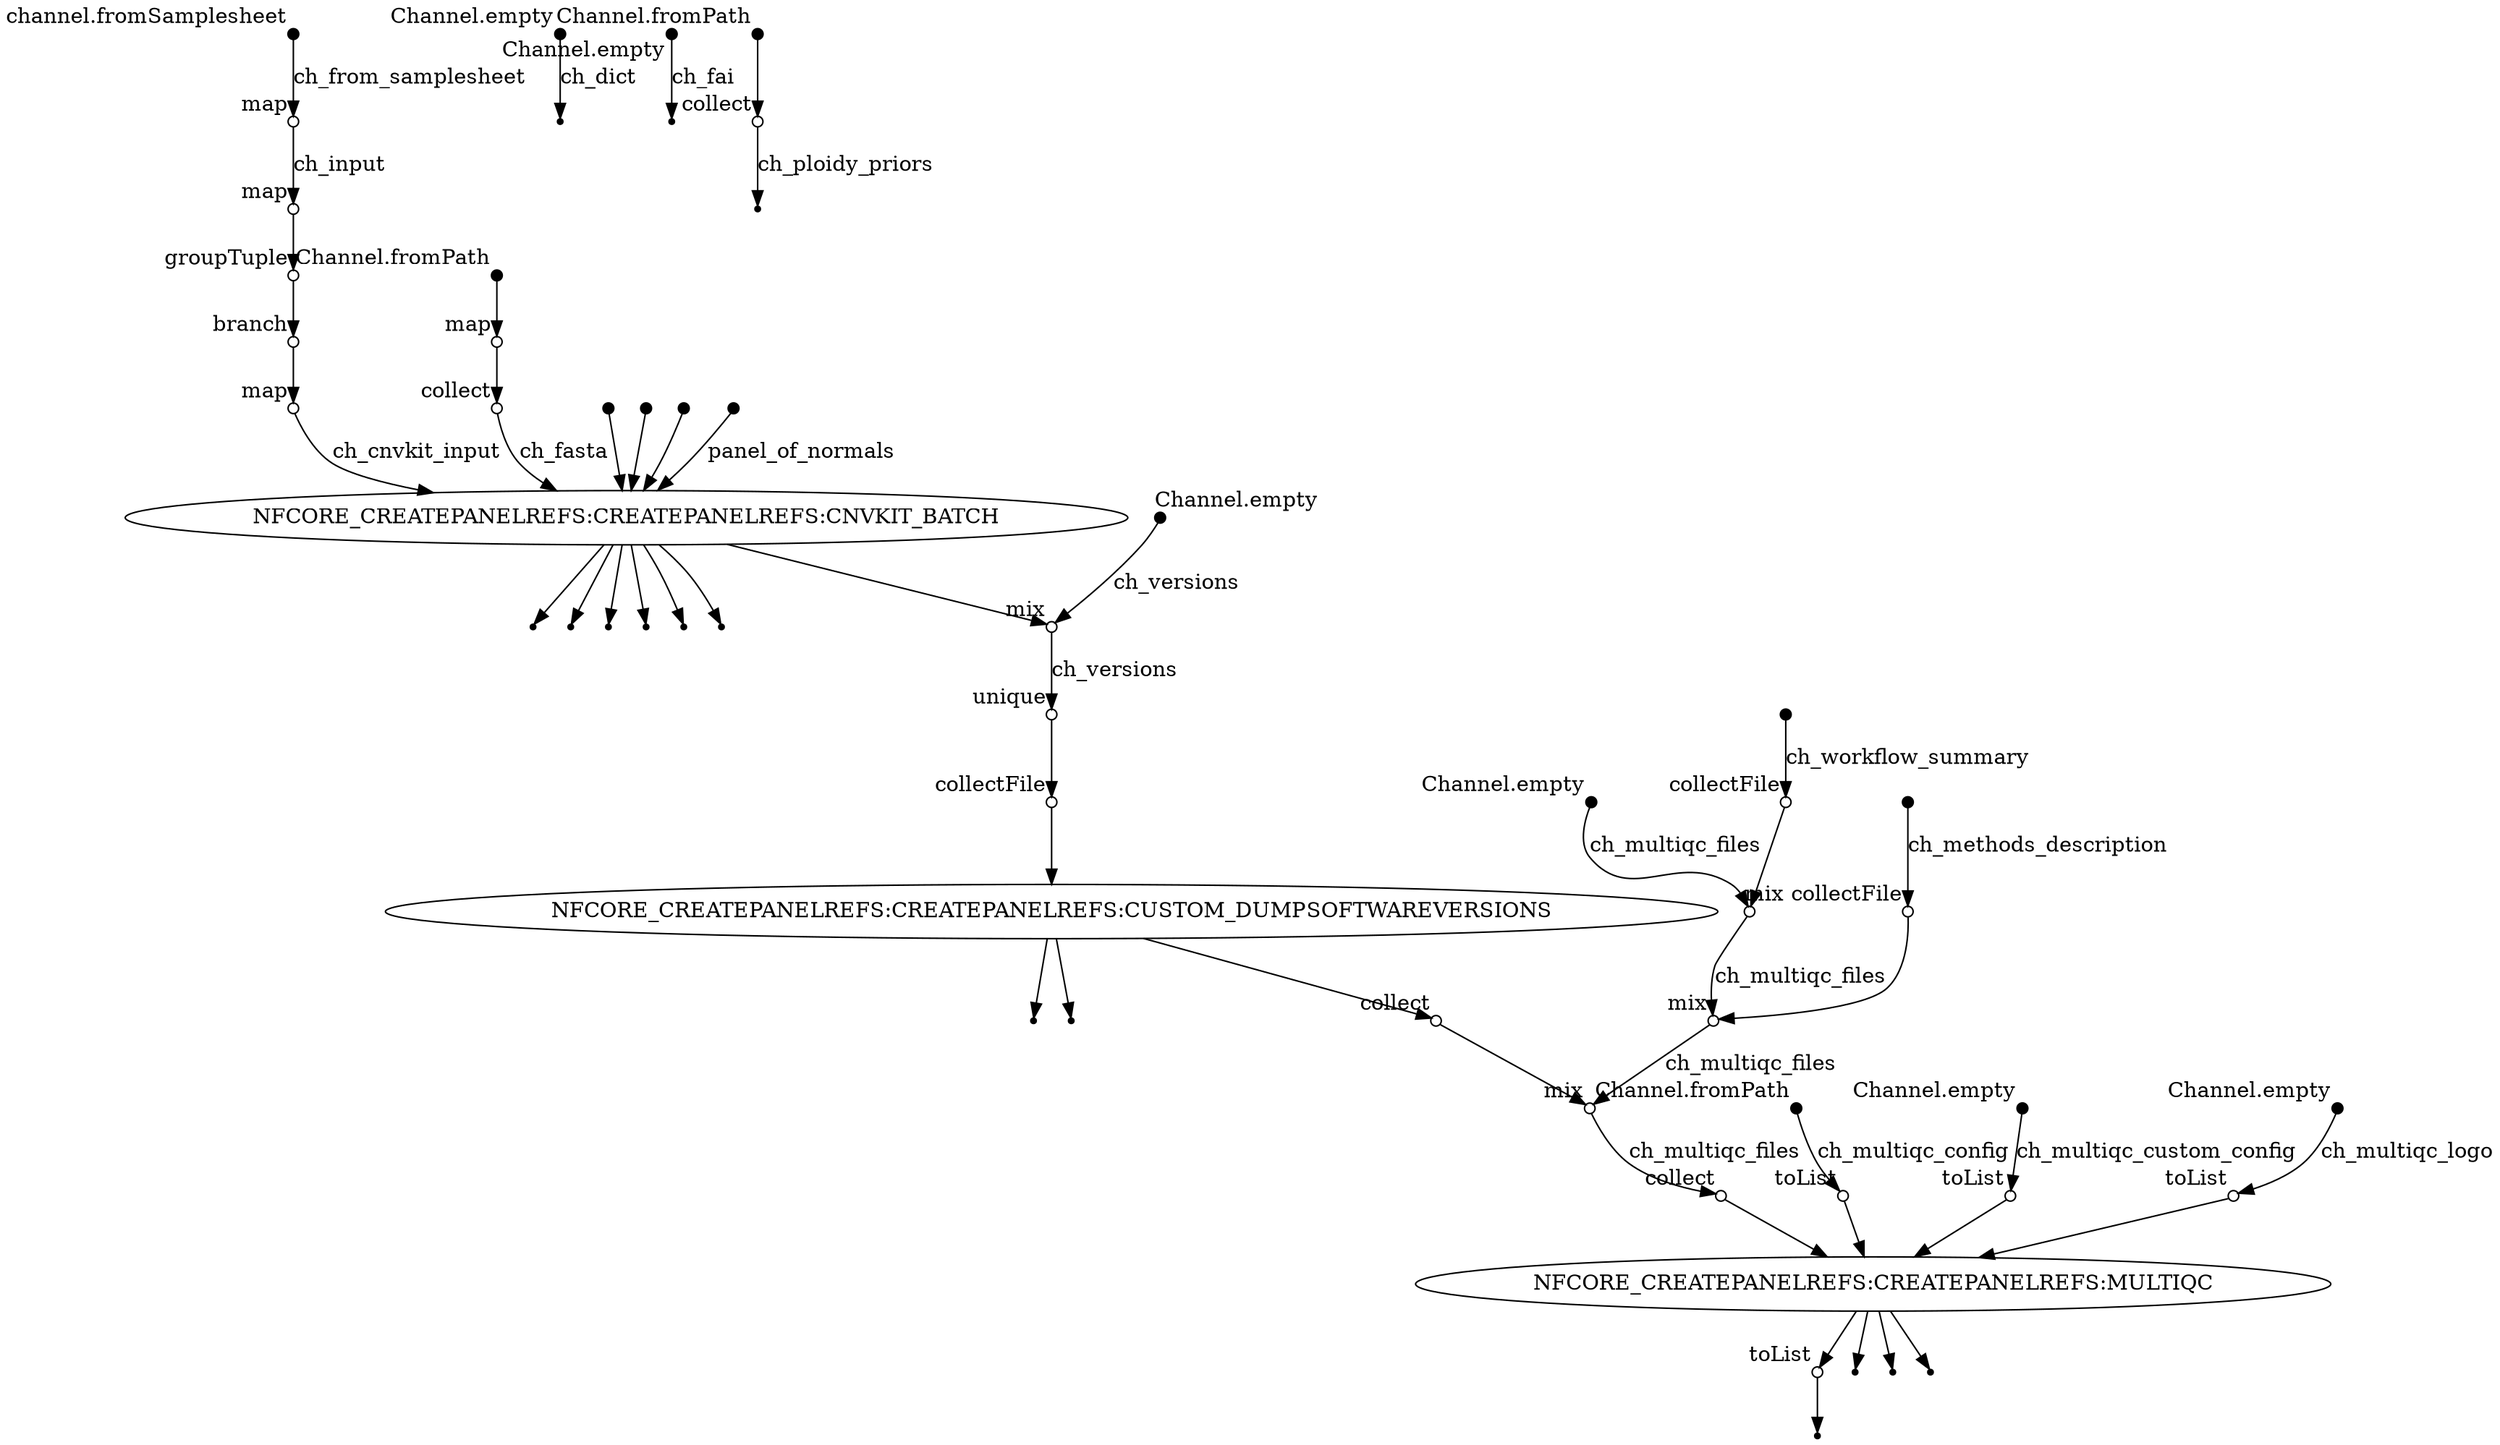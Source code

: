 digraph "createpanelrefs_dag" {
v0 [shape=point,label="",fixedsize=true,width=0.1,xlabel="channel.fromSamplesheet"];
v1 [shape=circle,label="",fixedsize=true,width=0.1,xlabel="map"];
v0 -> v1 [label="ch_from_samplesheet"];

v1 [shape=circle,label="",fixedsize=true,width=0.1,xlabel="map"];
v16 [shape=circle,label="",fixedsize=true,width=0.1,xlabel="map"];
v1 -> v16 [label="ch_input"];

v2 [shape=point,label="",fixedsize=true,width=0.1,xlabel="Channel.empty"];
v3 [shape=point];
v2 -> v3 [label="ch_dict"];

v4 [shape=point,label="",fixedsize=true,width=0.1,xlabel="Channel.empty"];
v5 [shape=point];
v4 -> v5 [label="ch_fai"];

v6 [shape=point,label="",fixedsize=true,width=0.1,xlabel="Channel.fromPath"];
v7 [shape=circle,label="",fixedsize=true,width=0.1,xlabel="map"];
v6 -> v7;

v7 [shape=circle,label="",fixedsize=true,width=0.1,xlabel="map"];
v8 [shape=circle,label="",fixedsize=true,width=0.1,xlabel="collect"];
v7 -> v8;

v8 [shape=circle,label="",fixedsize=true,width=0.1,xlabel="collect"];
v24 [label="NFCORE_CREATEPANELREFS:CREATEPANELREFS:CNVKIT_BATCH"];
v8 -> v24 [label="ch_fasta"];

v9 [shape=point,label="",fixedsize=true,width=0.1,xlabel="Channel.fromPath"];
v10 [shape=circle,label="",fixedsize=true,width=0.1,xlabel="collect"];
v9 -> v10;

v10 [shape=circle,label="",fixedsize=true,width=0.1,xlabel="collect"];
v11 [shape=point];
v10 -> v11 [label="ch_ploidy_priors"];

v12 [shape=point,label="",fixedsize=true,width=0.1,xlabel="Channel.fromPath"];
v47 [shape=circle,label="",fixedsize=true,width=0.1,xlabel="toList"];
v12 -> v47 [label="ch_multiqc_config"];

v13 [shape=point,label="",fixedsize=true,width=0.1,xlabel="Channel.empty"];
v48 [shape=circle,label="",fixedsize=true,width=0.1,xlabel="toList"];
v13 -> v48 [label="ch_multiqc_custom_config"];

v14 [shape=point,label="",fixedsize=true,width=0.1,xlabel="Channel.empty"];
v49 [shape=circle,label="",fixedsize=true,width=0.1,xlabel="toList"];
v14 -> v49 [label="ch_multiqc_logo"];

v15 [shape=point,label="",fixedsize=true,width=0.1,xlabel="Channel.empty"];
v31 [shape=circle,label="",fixedsize=true,width=0.1,xlabel="mix"];
v15 -> v31 [label="ch_versions"];

v16 [shape=circle,label="",fixedsize=true,width=0.1,xlabel="map"];
v17 [shape=circle,label="",fixedsize=true,width=0.1,xlabel="groupTuple"];
v16 -> v17;

v17 [shape=circle,label="",fixedsize=true,width=0.1,xlabel="groupTuple"];
v18 [shape=circle,label="",fixedsize=true,width=0.1,xlabel="branch"];
v17 -> v18;

v18 [shape=circle,label="",fixedsize=true,width=0.1,xlabel="branch"];
v19 [shape=circle,label="",fixedsize=true,width=0.1,xlabel="map"];
v18 -> v19;

v19 [shape=circle,label="",fixedsize=true,width=0.1,xlabel="map"];
v24 [label="NFCORE_CREATEPANELREFS:CREATEPANELREFS:CNVKIT_BATCH"];
v19 -> v24 [label="ch_cnvkit_input"];

v20 [shape=point,label="",fixedsize=true,width=0.1];
v24 [label="NFCORE_CREATEPANELREFS:CREATEPANELREFS:CNVKIT_BATCH"];
v20 -> v24;

v21 [shape=point,label="",fixedsize=true,width=0.1];
v24 [label="NFCORE_CREATEPANELREFS:CREATEPANELREFS:CNVKIT_BATCH"];
v21 -> v24;

v22 [shape=point,label="",fixedsize=true,width=0.1];
v24 [label="NFCORE_CREATEPANELREFS:CREATEPANELREFS:CNVKIT_BATCH"];
v22 -> v24;

v23 [shape=point,label="",fixedsize=true,width=0.1];
v24 [label="NFCORE_CREATEPANELREFS:CREATEPANELREFS:CNVKIT_BATCH"];
v23 -> v24 [label="panel_of_normals"];

v24 [label="NFCORE_CREATEPANELREFS:CREATEPANELREFS:CNVKIT_BATCH"];
v30 [shape=point];
v24 -> v30;

v24 [label="NFCORE_CREATEPANELREFS:CREATEPANELREFS:CNVKIT_BATCH"];
v29 [shape=point];
v24 -> v29;

v24 [label="NFCORE_CREATEPANELREFS:CREATEPANELREFS:CNVKIT_BATCH"];
v28 [shape=point];
v24 -> v28;

v24 [label="NFCORE_CREATEPANELREFS:CREATEPANELREFS:CNVKIT_BATCH"];
v27 [shape=point];
v24 -> v27;

v24 [label="NFCORE_CREATEPANELREFS:CREATEPANELREFS:CNVKIT_BATCH"];
v26 [shape=point];
v24 -> v26;

v24 [label="NFCORE_CREATEPANELREFS:CREATEPANELREFS:CNVKIT_BATCH"];
v25 [shape=point];
v24 -> v25;

v24 [label="NFCORE_CREATEPANELREFS:CREATEPANELREFS:CNVKIT_BATCH"];
v31 [shape=circle,label="",fixedsize=true,width=0.1,xlabel="mix"];
v24 -> v31;

v31 [shape=circle,label="",fixedsize=true,width=0.1,xlabel="mix"];
v32 [shape=circle,label="",fixedsize=true,width=0.1,xlabel="unique"];
v31 -> v32 [label="ch_versions"];

v32 [shape=circle,label="",fixedsize=true,width=0.1,xlabel="unique"];
v33 [shape=circle,label="",fixedsize=true,width=0.1,xlabel="collectFile"];
v32 -> v33;

v33 [shape=circle,label="",fixedsize=true,width=0.1,xlabel="collectFile"];
v34 [label="NFCORE_CREATEPANELREFS:CREATEPANELREFS:CUSTOM_DUMPSOFTWAREVERSIONS"];
v33 -> v34;

v34 [label="NFCORE_CREATEPANELREFS:CREATEPANELREFS:CUSTOM_DUMPSOFTWAREVERSIONS"];
v36 [shape=point];
v34 -> v36;

v34 [label="NFCORE_CREATEPANELREFS:CREATEPANELREFS:CUSTOM_DUMPSOFTWAREVERSIONS"];
v44 [shape=circle,label="",fixedsize=true,width=0.1,xlabel="collect"];
v34 -> v44;

v34 [label="NFCORE_CREATEPANELREFS:CREATEPANELREFS:CUSTOM_DUMPSOFTWAREVERSIONS"];
v35 [shape=point];
v34 -> v35;

v37 [shape=point,label="",fixedsize=true,width=0.1,xlabel="Channel.empty"];
v40 [shape=circle,label="",fixedsize=true,width=0.1,xlabel="mix"];
v37 -> v40 [label="ch_multiqc_files"];

v38 [shape=point,label="",fixedsize=true,width=0.1];
v39 [shape=circle,label="",fixedsize=true,width=0.1,xlabel="collectFile"];
v38 -> v39 [label="ch_workflow_summary"];

v39 [shape=circle,label="",fixedsize=true,width=0.1,xlabel="collectFile"];
v40 [shape=circle,label="",fixedsize=true,width=0.1,xlabel="mix"];
v39 -> v40;

v40 [shape=circle,label="",fixedsize=true,width=0.1,xlabel="mix"];
v43 [shape=circle,label="",fixedsize=true,width=0.1,xlabel="mix"];
v40 -> v43 [label="ch_multiqc_files"];

v41 [shape=point,label="",fixedsize=true,width=0.1];
v42 [shape=circle,label="",fixedsize=true,width=0.1,xlabel="collectFile"];
v41 -> v42 [label="ch_methods_description"];

v42 [shape=circle,label="",fixedsize=true,width=0.1,xlabel="collectFile"];
v43 [shape=circle,label="",fixedsize=true,width=0.1,xlabel="mix"];
v42 -> v43;

v43 [shape=circle,label="",fixedsize=true,width=0.1,xlabel="mix"];
v45 [shape=circle,label="",fixedsize=true,width=0.1,xlabel="mix"];
v43 -> v45 [label="ch_multiqc_files"];

v44 [shape=circle,label="",fixedsize=true,width=0.1,xlabel="collect"];
v45 [shape=circle,label="",fixedsize=true,width=0.1,xlabel="mix"];
v44 -> v45;

v45 [shape=circle,label="",fixedsize=true,width=0.1,xlabel="mix"];
v46 [shape=circle,label="",fixedsize=true,width=0.1,xlabel="collect"];
v45 -> v46 [label="ch_multiqc_files"];

v46 [shape=circle,label="",fixedsize=true,width=0.1,xlabel="collect"];
v50 [label="NFCORE_CREATEPANELREFS:CREATEPANELREFS:MULTIQC"];
v46 -> v50;

v47 [shape=circle,label="",fixedsize=true,width=0.1,xlabel="toList"];
v50 [label="NFCORE_CREATEPANELREFS:CREATEPANELREFS:MULTIQC"];
v47 -> v50;

v48 [shape=circle,label="",fixedsize=true,width=0.1,xlabel="toList"];
v50 [label="NFCORE_CREATEPANELREFS:CREATEPANELREFS:MULTIQC"];
v48 -> v50;

v49 [shape=circle,label="",fixedsize=true,width=0.1,xlabel="toList"];
v50 [label="NFCORE_CREATEPANELREFS:CREATEPANELREFS:MULTIQC"];
v49 -> v50;

v50 [label="NFCORE_CREATEPANELREFS:CREATEPANELREFS:MULTIQC"];
v54 [shape=circle,label="",fixedsize=true,width=0.1,xlabel="toList"];
v50 -> v54;

v50 [label="NFCORE_CREATEPANELREFS:CREATEPANELREFS:MULTIQC"];
v53 [shape=point];
v50 -> v53;

v50 [label="NFCORE_CREATEPANELREFS:CREATEPANELREFS:MULTIQC"];
v52 [shape=point];
v50 -> v52;

v50 [label="NFCORE_CREATEPANELREFS:CREATEPANELREFS:MULTIQC"];
v51 [shape=point];
v50 -> v51;

v54 [shape=circle,label="",fixedsize=true,width=0.1,xlabel="toList"];
v55 [shape=point];
v54 -> v55;

}
